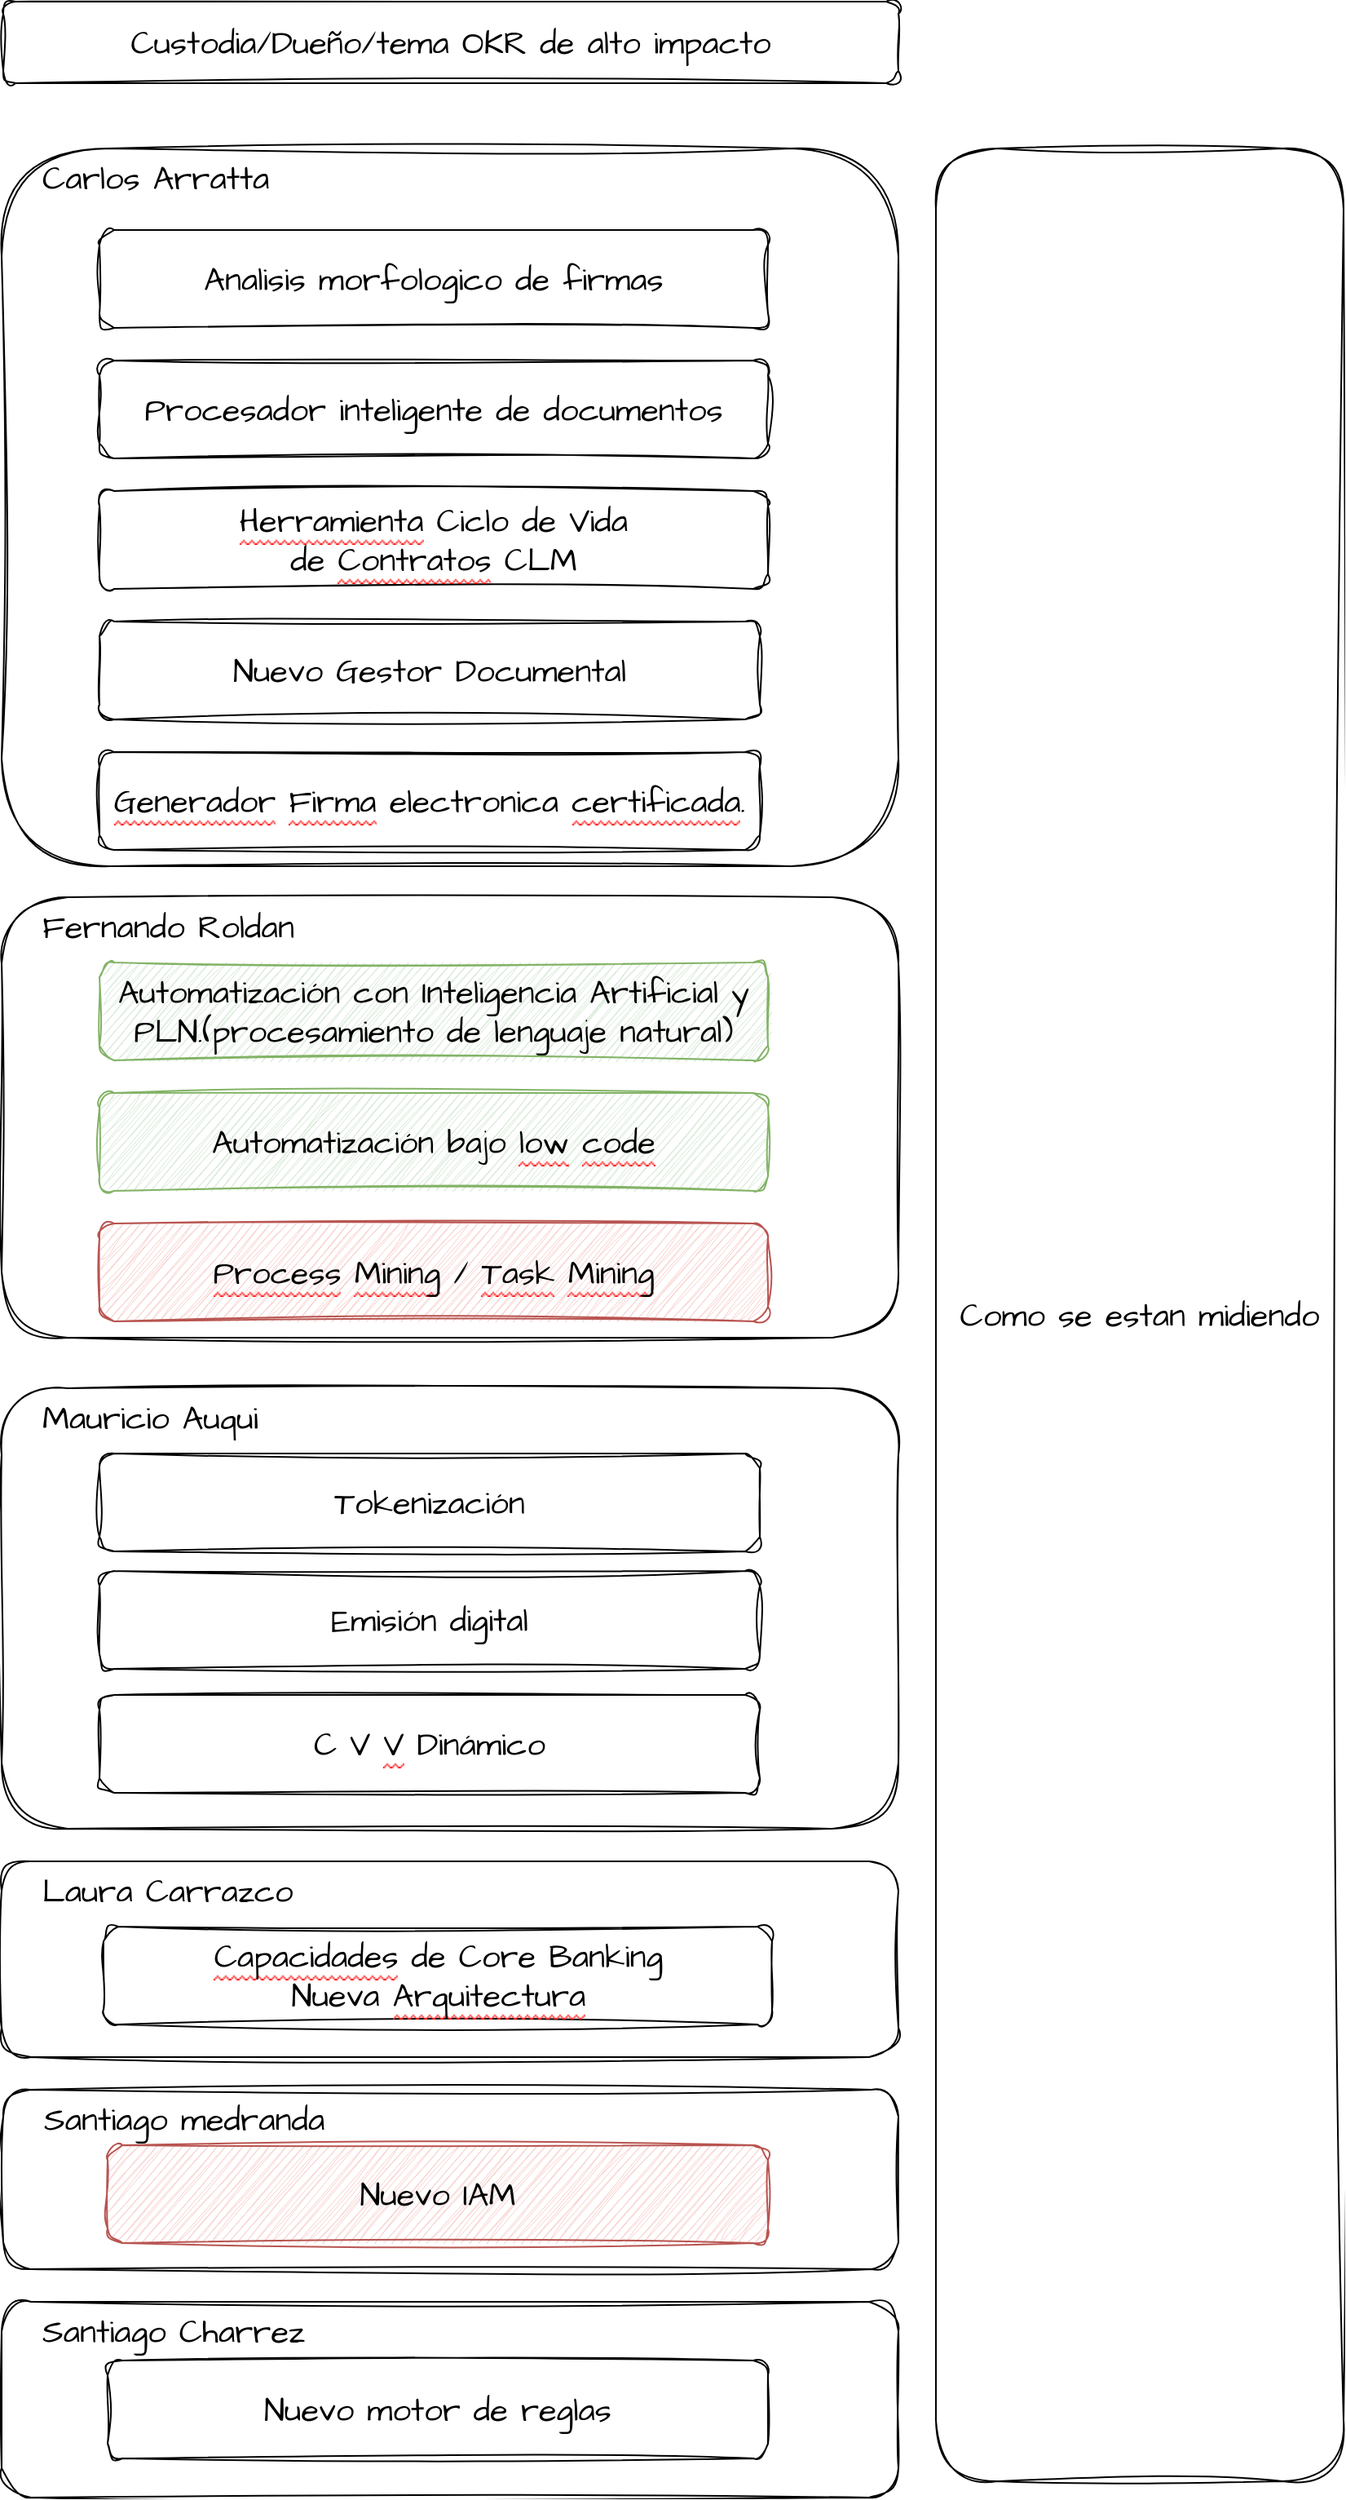 <mxfile version="20.8.5" type="github" pages="2">
  <diagram id="6qL_FKRn-VJSjgMeZuZw" name="Custodia">
    <mxGraphModel dx="2660" dy="2180" grid="1" gridSize="10" guides="1" tooltips="1" connect="1" arrows="1" fold="1" page="1" pageScale="1" pageWidth="850" pageHeight="1100" math="0" shadow="0">
      <root>
        <mxCell id="0" />
        <mxCell id="1" parent="0" />
        <mxCell id="zCHwmClxqehuHZnsHQMJ-31" value="Santiago Charrez" style="rounded=1;whiteSpace=wrap;html=1;sketch=1;hachureGap=4;jiggle=2;curveFitting=1;fontFamily=Architects Daughter;fontSource=https%3A%2F%2Ffonts.googleapis.com%2Fcss%3Ffamily%3DArchitects%2BDaughter;fontSize=20;labelBackgroundColor=none;fillColor=default;strokeColor=default;align=left;verticalAlign=top;fontColor=#000000;spacingLeft=23;" parent="1" vertex="1">
          <mxGeometry x="20" y="330" width="550" height="120" as="geometry" />
        </mxCell>
        <mxCell id="zCHwmClxqehuHZnsHQMJ-27" value="Santiago medranda" style="rounded=1;whiteSpace=wrap;html=1;sketch=1;hachureGap=4;jiggle=2;curveFitting=1;fontFamily=Architects Daughter;fontSource=https%3A%2F%2Ffonts.googleapis.com%2Fcss%3Ffamily%3DArchitects%2BDaughter;fontSize=20;labelBackgroundColor=none;fillColor=default;strokeColor=default;align=left;verticalAlign=top;fontColor=#000000;spacingLeft=23;" parent="1" vertex="1">
          <mxGeometry x="21" y="200" width="549" height="110" as="geometry" />
        </mxCell>
        <mxCell id="zCHwmClxqehuHZnsHQMJ-26" value="Laura Carrazco" style="rounded=1;whiteSpace=wrap;html=1;sketch=1;hachureGap=4;jiggle=2;curveFitting=1;fontFamily=Architects Daughter;fontSource=https%3A%2F%2Ffonts.googleapis.com%2Fcss%3Ffamily%3DArchitects%2BDaughter;fontSize=20;labelBackgroundColor=none;fillColor=default;strokeColor=default;align=left;verticalAlign=top;fontColor=#000000;spacingLeft=23;" parent="1" vertex="1">
          <mxGeometry x="20" y="60" width="550" height="120" as="geometry" />
        </mxCell>
        <mxCell id="zCHwmClxqehuHZnsHQMJ-32" value="Mauricio Auqui" style="rounded=1;whiteSpace=wrap;html=1;sketch=1;hachureGap=4;jiggle=2;curveFitting=1;fontFamily=Architects Daughter;fontSource=https%3A%2F%2Ffonts.googleapis.com%2Fcss%3Ffamily%3DArchitects%2BDaughter;fontSize=20;fontColor=#000000;labelBackgroundColor=none;verticalAlign=top;align=left;spacingLeft=23;" parent="1" vertex="1">
          <mxGeometry x="20" y="-230" width="550" height="270" as="geometry" />
        </mxCell>
        <mxCell id="zCHwmClxqehuHZnsHQMJ-23" value="Fernando Roldan" style="rounded=1;whiteSpace=wrap;html=1;sketch=1;hachureGap=4;jiggle=2;curveFitting=1;fontFamily=Architects Daughter;fontSource=https%3A%2F%2Ffonts.googleapis.com%2Fcss%3Ffamily%3DArchitects%2BDaughter;fontSize=20;labelBackgroundColor=none;verticalAlign=top;align=left;fontColor=#000000;spacingLeft=23;" parent="1" vertex="1">
          <mxGeometry x="20" y="-531" width="550" height="270" as="geometry" />
        </mxCell>
        <mxCell id="zCHwmClxqehuHZnsHQMJ-18" value="Carlos Arratta" style="rounded=1;whiteSpace=wrap;html=1;sketch=1;hachureGap=4;jiggle=2;curveFitting=1;fontFamily=Architects Daughter;fontSource=https%3A%2F%2Ffonts.googleapis.com%2Fcss%3Ffamily%3DArchitects%2BDaughter;fontSize=20;fontColor=#000000;labelBackgroundColor=none;verticalAlign=top;align=left;spacingLeft=23;" parent="1" vertex="1">
          <mxGeometry x="20" y="-990" width="550" height="440" as="geometry" />
        </mxCell>
        <mxCell id="zCHwmClxqehuHZnsHQMJ-1" value="Analisis morfologico de firmas" style="rounded=1;whiteSpace=wrap;html=1;sketch=1;hachureGap=4;jiggle=2;curveFitting=1;fontFamily=Architects Daughter;fontSource=https%3A%2F%2Ffonts.googleapis.com%2Fcss%3Ffamily%3DArchitects%2BDaughter;fontSize=20;fontColor=#000000;labelBackgroundColor=none;" parent="1" vertex="1">
          <mxGeometry x="80" y="-940" width="410" height="60" as="geometry" />
        </mxCell>
        <mxCell id="zCHwmClxqehuHZnsHQMJ-2" value="Procesador inteligente de documentos" style="text;whiteSpace=wrap;html=1;fontSize=20;fontFamily=Architects Daughter;align=center;verticalAlign=middle;fillColor=default;strokeColor=default;rounded=1;sketch=1;hachureGap=4;jiggle=2;curveFitting=1;fontSource=https%3A%2F%2Ffonts.googleapis.com%2Fcss%3Ffamily%3DArchitects%2BDaughter;fontColor=#000000;labelBackgroundColor=none;" parent="1" vertex="1">
          <mxGeometry x="80" y="-860" width="410" height="60" as="geometry" />
        </mxCell>
        <mxCell id="zCHwmClxqehuHZnsHQMJ-3" value="&lt;span style=&quot;margin: 0px; padding: 0.01px 0px 0px; user-select: text; -webkit-user-drag: none; -webkit-tap-highlight-color: transparent; touch-action: pan-x pan-y; font-variant-numeric: normal; font-variant-east-asian: normal; letter-spacing: 0px; text-align: left; font-size: 20px; font-kerning: none; line-height: 10px; vertical-align: -0.01px;&quot; lang=&quot;EN-US&quot; class=&quot;TextRun SCXP16540684 BCX0&quot; data-contrast=&quot;none&quot; data-usefontface=&quot;false&quot;&gt;&lt;span style=&quot;margin: 0px; padding: 0px; user-select: text; -webkit-user-drag: none; -webkit-tap-highlight-color: transparent; touch-action: pan-x pan-y; background-repeat: repeat-x; background-position: left bottom; background-image: url(&amp;quot;data:image/gif;base64,R0lGODlhBQAEAJECAP////8AAAAAAAAAACH5BAEAAAIALAAAAAAFAAQAAAIIlGAXCCHrTCgAOw==&amp;quot;); border-bottom: 1px solid transparent; vertical-align: 0.01px; line-height: 0px; position: relative; font-size: 20px;&quot; class=&quot;SpellingError SCXP16540684 BCX0&quot;&gt;Herramienta&lt;/span&gt;&lt;/span&gt;&lt;span style=&quot;margin: 0px; padding: 0.01px 0px 0px; user-select: text; -webkit-user-drag: none; -webkit-tap-highlight-color: transparent; touch-action: pan-x pan-y; font-variant-numeric: normal; font-variant-east-asian: normal; letter-spacing: 0px; text-align: left; font-size: 20px; font-kerning: none; line-height: 10px; vertical-align: -0.01px;&quot; lang=&quot;EN-US&quot; class=&quot;TextRun SCXP16540684 BCX0&quot; data-contrast=&quot;none&quot; data-usefontface=&quot;false&quot;&gt;&lt;span style=&quot;margin: 0px; padding: 0px; user-select: text; -webkit-user-drag: none; -webkit-tap-highlight-color: transparent; touch-action: pan-x pan-y; vertical-align: 0.01px; line-height: 0px; position: relative; font-size: 20px;&quot; class=&quot;NormalTextRun SCXP16540684 BCX0&quot;&gt;&amp;nbsp;&lt;/span&gt;&lt;/span&gt;&lt;span style=&quot;margin: 0px; padding: 0.01px 0px 0px; user-select: text; -webkit-user-drag: none; -webkit-tap-highlight-color: transparent; touch-action: pan-x pan-y; font-variant-numeric: normal; font-variant-east-asian: normal; letter-spacing: 0px; text-align: left; font-size: 20px; font-kerning: none; line-height: 10px; vertical-align: -0.01px;&quot; lang=&quot;EN-US&quot; class=&quot;TextRun SCXP16540684 BCX0&quot; data-contrast=&quot;none&quot; data-usefontface=&quot;false&quot;&gt;&lt;span style=&quot;margin: 0px; padding: 0px; user-select: text; -webkit-user-drag: none; -webkit-tap-highlight-color: transparent; touch-action: pan-x pan-y; vertical-align: 0.01px; line-height: 0px; position: relative; font-size: 20px;&quot; class=&quot;NormalTextRun SCXP16540684 BCX0&quot;&gt;Ciclo&lt;/span&gt;&lt;/span&gt;&lt;span style=&quot;margin: 0px; padding: 0.01px 0px 0px; user-select: text; -webkit-user-drag: none; -webkit-tap-highlight-color: transparent; touch-action: pan-x pan-y; font-variant-numeric: normal; font-variant-east-asian: normal; letter-spacing: 0px; text-align: left; font-size: 20px; font-kerning: none; line-height: 10px; vertical-align: -0.01px;&quot; lang=&quot;EN-US&quot; class=&quot;TextRun SCXP16540684 BCX0&quot; data-contrast=&quot;none&quot; data-usefontface=&quot;false&quot;&gt;&lt;span style=&quot;margin: 0px; padding: 0px; user-select: text; -webkit-user-drag: none; -webkit-tap-highlight-color: transparent; touch-action: pan-x pan-y; vertical-align: 0.01px; line-height: 0px; position: relative; font-size: 20px;&quot; class=&quot;NormalTextRun SCXP16540684 BCX0&quot;&gt;&amp;nbsp;de Vida de&amp;nbsp;&lt;/span&gt;&lt;span style=&quot;margin: 0px; padding: 0px; user-select: text; -webkit-user-drag: none; -webkit-tap-highlight-color: transparent; touch-action: pan-x pan-y; background-repeat: repeat-x; background-position: left bottom; background-image: url(&amp;quot;data:image/gif;base64,R0lGODlhBQAEAJECAP////8AAAAAAAAAACH5BAEAAAIALAAAAAAFAAQAAAIIlGAXCCHrTCgAOw==&amp;quot;); border-bottom: 1px solid transparent; vertical-align: 0.01px; line-height: 0px; position: relative; font-size: 20px;&quot; class=&quot;SpellingError SCXP16540684 BCX0&quot;&gt;Contratos&lt;/span&gt;&lt;span style=&quot;margin: 0px; padding: 0px; user-select: text; -webkit-user-drag: none; -webkit-tap-highlight-color: transparent; touch-action: pan-x pan-y; vertical-align: 0.01px; line-height: 0px; position: relative; font-size: 20px;&quot; class=&quot;NormalTextRun SCXP16540684 BCX0&quot;&gt;&amp;nbsp;CLM&lt;/span&gt;&lt;/span&gt;&lt;span style=&quot;margin: 0px; padding: 0px; user-select: text; -webkit-user-drag: none; -webkit-tap-highlight-color: transparent; touch-action: pan-x pan-y; text-align: left; font-size: 20px; line-height: 0px;&quot; class=&quot;EOP SCXP16540684 BCX0&quot;&gt;​&lt;/span&gt;" style="rounded=1;whiteSpace=wrap;html=1;sketch=1;hachureGap=4;jiggle=2;curveFitting=1;fontFamily=Architects Daughter;fontSource=https%3A%2F%2Ffonts.googleapis.com%2Fcss%3Ffamily%3DArchitects%2BDaughter;fontSize=20;gradientColor=none;fontColor=#000000;labelBackgroundColor=none;" parent="1" vertex="1">
          <mxGeometry x="80" y="-780" width="410" height="60" as="geometry" />
        </mxCell>
        <mxCell id="zCHwmClxqehuHZnsHQMJ-4" value="&lt;span style=&quot;border-color: var(--border-color); font-variant-numeric: normal; font-variant-east-asian: normal; letter-spacing: 0px; margin: 0px; padding: 0.01px 0px 0px; user-select: text; -webkit-user-drag: none; -webkit-tap-highlight-color: transparent; touch-action: pan-x pan-y; text-align: left; font-size: 20px; font-kerning: none; line-height: 10px; vertical-align: -0.01px;&quot; lang=&quot;ES-ES&quot; class=&quot;TextRun SCXP204502447 BCX0&quot; data-contrast=&quot;none&quot; data-usefontface=&quot;false&quot;&gt;&lt;span style=&quot;border-color: var(--border-color); margin: 0px; padding: 0px; user-select: text; -webkit-user-drag: none; -webkit-tap-highlight-color: transparent; touch-action: pan-x pan-y; vertical-align: 0.01px; line-height: 0px; position: relative; font-size: 20px;&quot; class=&quot;NormalTextRun SCXP204502447 BCX0&quot;&gt;Automatización con Inteligencia Artificial y PLN.(procesamiento de lenguaje natural)&lt;/span&gt;&lt;/span&gt;&lt;span style=&quot;border-color: var(--border-color); margin: 0px; padding: 0px; user-select: text; -webkit-user-drag: none; -webkit-tap-highlight-color: transparent; touch-action: pan-x pan-y; text-align: left; font-size: 20px; line-height: 0px;&quot; class=&quot;EOP SCXP204502447 BCX0&quot;&gt;​&lt;/span&gt;" style="rounded=1;whiteSpace=wrap;html=1;sketch=1;hachureGap=4;jiggle=2;curveFitting=1;fontFamily=Architects Daughter;fontSource=https%3A%2F%2Ffonts.googleapis.com%2Fcss%3Ffamily%3DArchitects%2BDaughter;fontSize=20;labelBackgroundColor=none;fillColor=#d5e8d4;strokeColor=#82b366;" parent="1" vertex="1">
          <mxGeometry x="80" y="-491" width="410" height="60" as="geometry" />
        </mxCell>
        <mxCell id="zCHwmClxqehuHZnsHQMJ-5" value="&lt;span style=&quot;border-color: var(--border-color); font-variant-numeric: normal; font-variant-east-asian: normal; letter-spacing: 0px; margin: 0px; padding: 0.01px 0px 0px; user-select: text; -webkit-user-drag: none; -webkit-tap-highlight-color: transparent; touch-action: pan-x pan-y; text-align: left; font-size: 20px; font-kerning: none; line-height: 10px; vertical-align: -0.01px;&quot; lang=&quot;ES-ES&quot; class=&quot;TextRun SCXP37964244 BCX0&quot; data-contrast=&quot;none&quot; data-usefontface=&quot;false&quot;&gt;&lt;span style=&quot;border-color: var(--border-color); margin: 0px; padding: 0px; user-select: text; -webkit-user-drag: none; -webkit-tap-highlight-color: transparent; touch-action: pan-x pan-y; vertical-align: 0.01px; line-height: 0px; position: relative; font-size: 20px;&quot; class=&quot;NormalTextRun SCXP37964244 BCX0&quot;&gt;Automatización bajo&lt;span style=&quot;border-color: var(--border-color); font-size: 20px;&quot;&gt;&amp;nbsp;&lt;/span&gt;&lt;/span&gt;&lt;/span&gt;&lt;span style=&quot;border-color: var(--border-color); font-variant-numeric: normal; font-variant-east-asian: normal; letter-spacing: 0px; margin: 0px; padding: 0.01px 0px 0px; user-select: text; -webkit-user-drag: none; -webkit-tap-highlight-color: transparent; touch-action: pan-x pan-y; text-align: left; font-size: 20px; font-kerning: none; line-height: 10px; vertical-align: -0.01px;&quot; lang=&quot;ES-ES&quot; class=&quot;TextRun SCXP37964244 BCX0&quot; data-contrast=&quot;none&quot; data-usefontface=&quot;false&quot;&gt;&lt;span style=&quot;border-bottom: 1px solid transparent; margin: 0px; padding: 0px; user-select: text; -webkit-user-drag: none; -webkit-tap-highlight-color: transparent; touch-action: pan-x pan-y; background-repeat: repeat-x; background-position: left bottom; background-image: url(&amp;quot;data:image/gif;base64,R0lGODlhBQAEAJECAP////8AAAAAAAAAACH5BAEAAAIALAAAAAAFAAQAAAIIlGAXCCHrTCgAOw==&amp;quot;); vertical-align: 0.01px; line-height: 0px; position: relative; font-size: 20px;&quot; class=&quot;SpellingError SCXP37964244 BCX0&quot;&gt;low&lt;/span&gt;&lt;/span&gt;&lt;span style=&quot;border-color: var(--border-color); font-variant-numeric: normal; font-variant-east-asian: normal; letter-spacing: 0px; margin: 0px; padding: 0.01px 0px 0px; user-select: text; -webkit-user-drag: none; -webkit-tap-highlight-color: transparent; touch-action: pan-x pan-y; text-align: left; font-size: 20px; font-kerning: none; line-height: 10px; vertical-align: -0.01px;&quot; lang=&quot;ES-ES&quot; class=&quot;TextRun SCXP37964244 BCX0&quot; data-contrast=&quot;none&quot; data-usefontface=&quot;false&quot;&gt;&lt;span style=&quot;border-color: var(--border-color); margin: 0px; padding: 0px; user-select: text; -webkit-user-drag: none; -webkit-tap-highlight-color: transparent; touch-action: pan-x pan-y; vertical-align: 0.01px; line-height: 0px; position: relative; font-size: 20px;&quot; class=&quot;NormalTextRun SCXP37964244 BCX0&quot;&gt;&lt;span style=&quot;border-color: var(--border-color); font-size: 20px;&quot;&gt;&amp;nbsp;&lt;/span&gt;&lt;/span&gt;&lt;/span&gt;&lt;span style=&quot;border-color: var(--border-color); font-variant-numeric: normal; font-variant-east-asian: normal; letter-spacing: 0px; margin: 0px; padding: 0.01px 0px 0px; user-select: text; -webkit-user-drag: none; -webkit-tap-highlight-color: transparent; touch-action: pan-x pan-y; text-align: left; font-size: 20px; font-kerning: none; line-height: 10px; vertical-align: -0.01px;&quot; lang=&quot;ES-ES&quot; class=&quot;TextRun SCXP37964244 BCX0&quot; data-contrast=&quot;none&quot; data-usefontface=&quot;false&quot;&gt;&lt;span style=&quot;border-bottom: 1px solid transparent; margin: 0px; padding: 0px; user-select: text; -webkit-user-drag: none; -webkit-tap-highlight-color: transparent; touch-action: pan-x pan-y; background-repeat: repeat-x; background-position: left bottom; background-image: url(&amp;quot;data:image/gif;base64,R0lGODlhBQAEAJECAP////8AAAAAAAAAACH5BAEAAAIALAAAAAAFAAQAAAIIlGAXCCHrTCgAOw==&amp;quot;); vertical-align: 0.01px; line-height: 0px; position: relative; font-size: 20px;&quot; class=&quot;SpellingError SCXP37964244 BCX0&quot;&gt;code&lt;/span&gt;&lt;/span&gt;&lt;span style=&quot;border-color: var(--border-color); margin: 0px; padding: 0px; user-select: text; -webkit-user-drag: none; -webkit-tap-highlight-color: transparent; touch-action: pan-x pan-y; text-align: left; font-size: 20px; line-height: 0px;&quot; class=&quot;EOP SCXP37964244 BCX0&quot;&gt;​&lt;/span&gt;" style="rounded=1;whiteSpace=wrap;html=1;sketch=1;hachureGap=4;jiggle=2;curveFitting=1;fontFamily=Architects Daughter;fontSource=https%3A%2F%2Ffonts.googleapis.com%2Fcss%3Ffamily%3DArchitects%2BDaughter;fontSize=20;labelBackgroundColor=none;fillColor=#d5e8d4;strokeColor=#82b366;" parent="1" vertex="1">
          <mxGeometry x="80" y="-411" width="410" height="60" as="geometry" />
        </mxCell>
        <mxCell id="zCHwmClxqehuHZnsHQMJ-6" value="&lt;span style=&quot;margin: 0px; padding: 0.01px 0px 0px; user-select: text; -webkit-user-drag: none; -webkit-tap-highlight-color: transparent; touch-action: pan-x pan-y; font-variant-numeric: normal; font-variant-east-asian: normal; letter-spacing: 0px; text-align: left; font-size: 20px; font-kerning: none; line-height: 10px; vertical-align: -0.01px;&quot; lang=&quot;ES-MX&quot; class=&quot;TextRun SCXP263970467 BCX0&quot; data-contrast=&quot;none&quot; data-usefontface=&quot;false&quot;&gt;&lt;span style=&quot;margin: 0px; padding: 0px; user-select: text; -webkit-user-drag: none; -webkit-tap-highlight-color: transparent; touch-action: pan-x pan-y; background-repeat: repeat-x; background-position: left bottom; background-image: url(&amp;quot;data:image/gif;base64,R0lGODlhBQAEAJECAP////8AAAAAAAAAACH5BAEAAAIALAAAAAAFAAQAAAIIlGAXCCHrTCgAOw==&amp;quot;); border-bottom: 1px solid transparent; vertical-align: 0.01px; line-height: 0px; position: relative; font-size: 20px;&quot; class=&quot;SpellingError SCXP263970467 BCX0&quot;&gt;Process&lt;/span&gt;&lt;/span&gt;&lt;span style=&quot;margin: 0px; padding: 0.01px 0px 0px; user-select: text; -webkit-user-drag: none; -webkit-tap-highlight-color: transparent; touch-action: pan-x pan-y; font-variant-numeric: normal; font-variant-east-asian: normal; letter-spacing: 0px; text-align: left; font-size: 20px; font-kerning: none; line-height: 10px; vertical-align: -0.01px;&quot; lang=&quot;ES-MX&quot; class=&quot;TextRun SCXP263970467 BCX0&quot; data-contrast=&quot;none&quot; data-usefontface=&quot;false&quot;&gt;&lt;span style=&quot;margin: 0px; padding: 0px; user-select: text; -webkit-user-drag: none; -webkit-tap-highlight-color: transparent; touch-action: pan-x pan-y; vertical-align: 0.01px; line-height: 0px; position: relative; font-size: 20px;&quot; class=&quot;NormalTextRun SCXP263970467 BCX0&quot;&gt;&amp;nbsp;&lt;/span&gt;&lt;/span&gt;&lt;span style=&quot;margin: 0px; padding: 0.01px 0px 0px; user-select: text; -webkit-user-drag: none; -webkit-tap-highlight-color: transparent; touch-action: pan-x pan-y; font-variant-numeric: normal; font-variant-east-asian: normal; letter-spacing: 0px; text-align: left; font-size: 20px; font-kerning: none; line-height: 10px; vertical-align: -0.01px;&quot; lang=&quot;ES-MX&quot; class=&quot;TextRun SCXP263970467 BCX0&quot; data-contrast=&quot;none&quot; data-usefontface=&quot;false&quot;&gt;&lt;span style=&quot;margin: 0px; padding: 0px; user-select: text; -webkit-user-drag: none; -webkit-tap-highlight-color: transparent; touch-action: pan-x pan-y; background-repeat: repeat-x; background-position: left bottom; background-image: url(&amp;quot;data:image/gif;base64,R0lGODlhBQAEAJECAP////8AAAAAAAAAACH5BAEAAAIALAAAAAAFAAQAAAIIlGAXCCHrTCgAOw==&amp;quot;); border-bottom: 1px solid transparent; vertical-align: 0.01px; line-height: 0px; position: relative; font-size: 20px;&quot; class=&quot;SpellingError SCXP263970467 BCX0&quot;&gt;Mining&lt;/span&gt;&lt;/span&gt;&lt;span style=&quot;margin: 0px; padding: 0.01px 0px 0px; user-select: text; -webkit-user-drag: none; -webkit-tap-highlight-color: transparent; touch-action: pan-x pan-y; font-variant-numeric: normal; font-variant-east-asian: normal; letter-spacing: 0px; text-align: left; font-size: 20px; font-kerning: none; line-height: 10px; vertical-align: -0.01px;&quot; lang=&quot;ES-MX&quot; class=&quot;TextRun SCXP263970467 BCX0&quot; data-contrast=&quot;none&quot; data-usefontface=&quot;false&quot;&gt;&lt;span style=&quot;margin: 0px; padding: 0px; user-select: text; -webkit-user-drag: none; -webkit-tap-highlight-color: transparent; touch-action: pan-x pan-y; vertical-align: 0.01px; line-height: 0px; position: relative; font-size: 20px;&quot; class=&quot;NormalTextRun SCXP263970467 BCX0&quot;&gt;&amp;nbsp;/&amp;nbsp;&lt;/span&gt;&lt;/span&gt;&lt;span style=&quot;margin: 0px; padding: 0.01px 0px 0px; user-select: text; -webkit-user-drag: none; -webkit-tap-highlight-color: transparent; touch-action: pan-x pan-y; font-variant-numeric: normal; font-variant-east-asian: normal; letter-spacing: 0px; text-align: left; font-size: 20px; font-kerning: none; line-height: 10px; vertical-align: -0.01px;&quot; lang=&quot;ES-MX&quot; class=&quot;TextRun SCXP263970467 BCX0&quot; data-contrast=&quot;none&quot; data-usefontface=&quot;false&quot;&gt;&lt;span style=&quot;margin: 0px; padding: 0px; user-select: text; -webkit-user-drag: none; -webkit-tap-highlight-color: transparent; touch-action: pan-x pan-y; background-repeat: repeat-x; background-position: left bottom; background-image: url(&amp;quot;data:image/gif;base64,R0lGODlhBQAEAJECAP////8AAAAAAAAAACH5BAEAAAIALAAAAAAFAAQAAAIIlGAXCCHrTCgAOw==&amp;quot;); border-bottom: 1px solid transparent; vertical-align: 0.01px; line-height: 0px; position: relative; font-size: 20px;&quot; class=&quot;SpellingError SCXP263970467 BCX0&quot;&gt;Task&lt;/span&gt;&lt;/span&gt;&lt;span style=&quot;margin: 0px; padding: 0.01px 0px 0px; user-select: text; -webkit-user-drag: none; -webkit-tap-highlight-color: transparent; touch-action: pan-x pan-y; font-variant-numeric: normal; font-variant-east-asian: normal; letter-spacing: 0px; text-align: left; font-size: 20px; font-kerning: none; line-height: 10px; vertical-align: -0.01px;&quot; lang=&quot;ES-MX&quot; class=&quot;TextRun SCXP263970467 BCX0&quot; data-contrast=&quot;none&quot; data-usefontface=&quot;false&quot;&gt;&lt;span style=&quot;margin: 0px; padding: 0px; user-select: text; -webkit-user-drag: none; -webkit-tap-highlight-color: transparent; touch-action: pan-x pan-y; vertical-align: 0.01px; line-height: 0px; position: relative; font-size: 20px;&quot; class=&quot;NormalTextRun SCXP263970467 BCX0&quot;&gt;&amp;nbsp;&lt;/span&gt;&lt;/span&gt;&lt;span style=&quot;margin: 0px; padding: 0.01px 0px 0px; user-select: text; -webkit-user-drag: none; -webkit-tap-highlight-color: transparent; touch-action: pan-x pan-y; font-variant-numeric: normal; font-variant-east-asian: normal; letter-spacing: 0px; text-align: left; font-size: 20px; font-kerning: none; line-height: 10px; vertical-align: -0.01px;&quot; lang=&quot;ES-MX&quot; class=&quot;TextRun SCXP263970467 BCX0&quot; data-contrast=&quot;none&quot; data-usefontface=&quot;false&quot;&gt;&lt;span style=&quot;margin: 0px; padding: 0px; user-select: text; -webkit-user-drag: none; -webkit-tap-highlight-color: transparent; touch-action: pan-x pan-y; background-repeat: repeat-x; background-position: left bottom; background-image: url(&amp;quot;data:image/gif;base64,R0lGODlhBQAEAJECAP////8AAAAAAAAAACH5BAEAAAIALAAAAAAFAAQAAAIIlGAXCCHrTCgAOw==&amp;quot;); border-bottom: 1px solid transparent; vertical-align: 0.01px; line-height: 0px; position: relative; font-size: 20px;&quot; class=&quot;SpellingError SCXP263970467 BCX0&quot;&gt;Mining&lt;/span&gt;&lt;/span&gt;&lt;span style=&quot;margin: 0px; padding: 0px; user-select: text; -webkit-user-drag: none; -webkit-tap-highlight-color: transparent; touch-action: pan-x pan-y; text-align: left; font-size: 20px; line-height: 0px;&quot; class=&quot;EOP SCXP263970467 BCX0&quot;&gt;​&lt;/span&gt;" style="rounded=1;whiteSpace=wrap;html=1;sketch=1;hachureGap=4;jiggle=2;curveFitting=1;fontFamily=Architects Daughter;fontSource=https%3A%2F%2Ffonts.googleapis.com%2Fcss%3Ffamily%3DArchitects%2BDaughter;fontSize=20;labelBackgroundColor=none;fillColor=#f8cecc;strokeColor=#b85450;" parent="1" vertex="1">
          <mxGeometry x="80" y="-331" width="410" height="60" as="geometry" />
        </mxCell>
        <mxCell id="zCHwmClxqehuHZnsHQMJ-7" value="&lt;span style=&quot;margin: 0px; padding: 0.01px 0px 0px; user-select: text; -webkit-user-drag: none; -webkit-tap-highlight-color: transparent; touch-action: pan-x pan-y; font-variant-numeric: normal; font-variant-east-asian: normal; letter-spacing: 0px; text-align: left; font-size: 20px; font-kerning: none; line-height: 10px; vertical-align: -0.01px;&quot; lang=&quot;EN-US&quot; class=&quot;TextRun SCXP249253817 BCX0&quot; data-contrast=&quot;none&quot; data-usefontface=&quot;false&quot;&gt;&lt;span style=&quot;margin: 0px; padding: 0px; user-select: text; -webkit-user-drag: none; -webkit-tap-highlight-color: transparent; touch-action: pan-x pan-y; background-repeat: repeat-x; background-position: left bottom; background-image: url(&amp;quot;data:image/gif;base64,R0lGODlhBQAEAJECAP////8AAAAAAAAAACH5BAEAAAIALAAAAAAFAAQAAAIIlGAXCCHrTCgAOw==&amp;quot;); border-bottom: 1px solid transparent; vertical-align: 0.01px; line-height: 0px; position: relative; font-size: 20px;&quot; class=&quot;SpellingError SCXP249253817 BCX0&quot;&gt;Capacidades&lt;/span&gt;&lt;/span&gt;&lt;span style=&quot;margin: 0px; padding: 0.01px 0px 0px; user-select: text; -webkit-user-drag: none; -webkit-tap-highlight-color: transparent; touch-action: pan-x pan-y; font-variant-numeric: normal; font-variant-east-asian: normal; letter-spacing: 0px; text-align: left; font-size: 20px; font-kerning: none; line-height: 10px; vertical-align: -0.01px;&quot; lang=&quot;EN-US&quot; class=&quot;TextRun SCXP249253817 BCX0&quot; data-contrast=&quot;none&quot; data-usefontface=&quot;false&quot;&gt;&lt;span style=&quot;margin: 0px; padding: 0px; user-select: text; -webkit-user-drag: none; -webkit-tap-highlight-color: transparent; touch-action: pan-x pan-y; vertical-align: 0.01px; line-height: 0px; position: relative; font-size: 20px;&quot; class=&quot;NormalTextRun SCXP249253817 BCX0&quot;&gt;&amp;nbsp;de Core Banking Nueva&amp;nbsp;&lt;/span&gt;&lt;span style=&quot;margin: 0px; padding: 0px; user-select: text; -webkit-user-drag: none; -webkit-tap-highlight-color: transparent; touch-action: pan-x pan-y; background-repeat: repeat-x; background-position: left bottom; background-image: url(&amp;quot;data:image/gif;base64,R0lGODlhBQAEAJECAP////8AAAAAAAAAACH5BAEAAAIALAAAAAAFAAQAAAIIlGAXCCHrTCgAOw==&amp;quot;); border-bottom: 1px solid transparent; vertical-align: 0.01px; line-height: 0px; position: relative; font-size: 20px;&quot; class=&quot;SpellingError SCXP249253817 BCX0&quot;&gt;Arquitectura&lt;/span&gt;&lt;/span&gt;&lt;span style=&quot;margin: 0px; padding: 0px; user-select: text; -webkit-user-drag: none; -webkit-tap-highlight-color: transparent; touch-action: pan-x pan-y; text-align: left; font-size: 20px; line-height: 0px;&quot; class=&quot;EOP SCXP249253817 BCX0&quot;&gt;​&lt;/span&gt;" style="rounded=1;whiteSpace=wrap;html=1;sketch=1;hachureGap=4;jiggle=2;curveFitting=1;fontFamily=Architects Daughter;fontSource=https%3A%2F%2Ffonts.googleapis.com%2Fcss%3Ffamily%3DArchitects%2BDaughter;fontSize=20;fontColor=#000000;labelBackgroundColor=none;" parent="1" vertex="1">
          <mxGeometry x="82.5" y="100" width="410" height="60" as="geometry" />
        </mxCell>
        <mxCell id="zCHwmClxqehuHZnsHQMJ-8" value="&lt;span style=&quot;margin: 0px; padding: 0.01px 0px 0px; user-select: text; -webkit-user-drag: none; -webkit-tap-highlight-color: transparent; touch-action: pan-x pan-y; font-variant-numeric: normal; font-variant-east-asian: normal; letter-spacing: 0px; text-align: left; font-size: 20px; font-kerning: none; line-height: 10px; vertical-align: -0.01px;&quot; lang=&quot;ES-ES&quot; class=&quot;TextRun SCXP138355457 BCX0&quot; data-contrast=&quot;none&quot; data-usefontface=&quot;false&quot;&gt;&lt;span style=&quot;margin: 0px; padding: 0px; user-select: text; -webkit-user-drag: none; -webkit-tap-highlight-color: transparent; touch-action: pan-x pan-y; vertical-align: 0.01px; line-height: 0px; position: relative; font-size: 20px;&quot; class=&quot;NormalTextRun SCXP138355457 BCX0&quot;&gt;Nuevo IAM&lt;/span&gt;&lt;/span&gt;&lt;span style=&quot;margin: 0px; padding: 0px; user-select: text; -webkit-user-drag: none; -webkit-tap-highlight-color: transparent; touch-action: pan-x pan-y; text-align: left; font-size: 20px; line-height: 0px;&quot; class=&quot;EOP SCXP138355457 BCX0&quot;&gt;​&lt;/span&gt;" style="rounded=1;whiteSpace=wrap;html=1;sketch=1;hachureGap=4;jiggle=2;curveFitting=1;fontFamily=Architects Daughter;fontSource=https%3A%2F%2Ffonts.googleapis.com%2Fcss%3Ffamily%3DArchitects%2BDaughter;fontSize=20;labelBackgroundColor=none;fillColor=#f8cecc;strokeColor=#b85450;" parent="1" vertex="1">
          <mxGeometry x="85" y="234" width="405" height="60" as="geometry" />
        </mxCell>
        <mxCell id="zCHwmClxqehuHZnsHQMJ-9" value="&lt;span style=&quot;margin: 0px; padding: 0.01px 0px 0px; user-select: text; -webkit-user-drag: none; -webkit-tap-highlight-color: transparent; touch-action: pan-x pan-y; font-variant-numeric: normal; font-variant-east-asian: normal; letter-spacing: 0px; text-align: left; font-size: 20px; font-kerning: none; line-height: 10px; vertical-align: -0.01px;&quot; lang=&quot;EN-US&quot; class=&quot;TextRun SCXP215410241 BCX0&quot; data-contrast=&quot;none&quot; data-usefontface=&quot;false&quot; data-scheme-color=&quot;@B55F00,8,18:75000&quot;&gt;&lt;span style=&quot;margin: 0px; padding: 0px; user-select: text; -webkit-user-drag: none; -webkit-tap-highlight-color: transparent; touch-action: pan-x pan-y; vertical-align: 0.01px; line-height: 0px; position: relative; font-size: 20px;&quot; class=&quot;NormalTextRun SCXP215410241 BCX0&quot;&gt;Nuevo Gestor Documental&lt;/span&gt;&lt;/span&gt;&lt;span style=&quot;margin: 0px; padding: 0px; user-select: text; -webkit-user-drag: none; -webkit-tap-highlight-color: transparent; touch-action: pan-x pan-y; text-align: left; font-size: 20px; line-height: 0px;&quot; class=&quot;EOP SCXP215410241 BCX0&quot;&gt;​&lt;/span&gt;" style="rounded=1;whiteSpace=wrap;html=1;sketch=1;hachureGap=4;jiggle=2;curveFitting=1;fontFamily=Architects Daughter;fontSource=https%3A%2F%2Ffonts.googleapis.com%2Fcss%3Ffamily%3DArchitects%2BDaughter;fontSize=20;fontColor=#000000;labelBackgroundColor=none;" parent="1" vertex="1">
          <mxGeometry x="80" y="-700" width="405" height="60" as="geometry" />
        </mxCell>
        <mxCell id="zCHwmClxqehuHZnsHQMJ-10" value="&lt;span style=&quot;margin: 0px; padding: 0.01px 0px 0px; user-select: text; -webkit-user-drag: none; -webkit-tap-highlight-color: transparent; touch-action: pan-x pan-y; font-variant-numeric: normal; font-variant-east-asian: normal; letter-spacing: 0px; text-align: left; font-size: 20px; font-kerning: none; line-height: 10px; vertical-align: -0.01px;&quot; lang=&quot;EN-US&quot; class=&quot;TextRun SCXP170444952 BCX0&quot; data-contrast=&quot;none&quot; data-usefontface=&quot;false&quot; data-scheme-color=&quot;@B55F00,8,18:75000&quot;&gt;&lt;span style=&quot;margin: 0px; padding: 0px; user-select: text; -webkit-user-drag: none; -webkit-tap-highlight-color: transparent; touch-action: pan-x pan-y; background-repeat: repeat-x; background-position: left bottom; background-image: url(&amp;quot;data:image/gif;base64,R0lGODlhBQAEAJECAP////8AAAAAAAAAACH5BAEAAAIALAAAAAAFAAQAAAIIlGAXCCHrTCgAOw==&amp;quot;); border-bottom: 1px solid transparent; vertical-align: 0.01px; line-height: 0px; position: relative; font-size: 20px;&quot; class=&quot;SpellingError SCXP170444952 BCX0&quot;&gt;Generador&lt;/span&gt;&lt;/span&gt;&lt;span style=&quot;margin: 0px; padding: 0.01px 0px 0px; user-select: text; -webkit-user-drag: none; -webkit-tap-highlight-color: transparent; touch-action: pan-x pan-y; font-variant-numeric: normal; font-variant-east-asian: normal; letter-spacing: 0px; text-align: left; font-size: 20px; font-kerning: none; line-height: 10px; vertical-align: -0.01px;&quot; lang=&quot;EN-US&quot; class=&quot;TextRun SCXP170444952 BCX0&quot; data-contrast=&quot;none&quot; data-usefontface=&quot;false&quot; data-scheme-color=&quot;@B55F00,8,18:75000&quot;&gt;&lt;span style=&quot;margin: 0px; padding: 0px; user-select: text; -webkit-user-drag: none; -webkit-tap-highlight-color: transparent; touch-action: pan-x pan-y; vertical-align: 0.01px; line-height: 0px; position: relative; font-size: 20px;&quot; class=&quot;NormalTextRun SCXP170444952 BCX0&quot;&gt;&amp;nbsp;&lt;/span&gt;&lt;/span&gt;&lt;span style=&quot;margin: 0px; padding: 0.01px 0px 0px; user-select: text; -webkit-user-drag: none; -webkit-tap-highlight-color: transparent; touch-action: pan-x pan-y; font-variant-numeric: normal; font-variant-east-asian: normal; letter-spacing: 0px; text-align: left; font-size: 20px; font-kerning: none; line-height: 10px; vertical-align: -0.01px;&quot; lang=&quot;EN-US&quot; class=&quot;TextRun SCXP170444952 BCX0&quot; data-contrast=&quot;none&quot; data-usefontface=&quot;false&quot; data-scheme-color=&quot;@B55F00,8,18:75000&quot;&gt;&lt;span style=&quot;margin: 0px; padding: 0px; user-select: text; -webkit-user-drag: none; -webkit-tap-highlight-color: transparent; touch-action: pan-x pan-y; background-repeat: repeat-x; background-position: left bottom; background-image: url(&amp;quot;data:image/gif;base64,R0lGODlhBQAEAJECAP////8AAAAAAAAAACH5BAEAAAIALAAAAAAFAAQAAAIIlGAXCCHrTCgAOw==&amp;quot;); border-bottom: 1px solid transparent; vertical-align: 0.01px; line-height: 0px; position: relative; font-size: 20px;&quot; class=&quot;SpellingError SCXP170444952 BCX0&quot;&gt;Firma&lt;/span&gt;&lt;/span&gt;&lt;span style=&quot;margin: 0px; padding: 0.01px 0px 0px; user-select: text; -webkit-user-drag: none; -webkit-tap-highlight-color: transparent; touch-action: pan-x pan-y; font-variant-numeric: normal; font-variant-east-asian: normal; letter-spacing: 0px; text-align: left; font-size: 20px; font-kerning: none; line-height: 10px; vertical-align: -0.01px;&quot; lang=&quot;EN-US&quot; class=&quot;TextRun SCXP170444952 BCX0&quot; data-contrast=&quot;none&quot; data-usefontface=&quot;false&quot; data-scheme-color=&quot;@B55F00,8,18:75000&quot;&gt;&lt;span style=&quot;margin: 0px; padding: 0px; user-select: text; -webkit-user-drag: none; -webkit-tap-highlight-color: transparent; touch-action: pan-x pan-y; vertical-align: 0.01px; line-height: 0px; position: relative; font-size: 20px;&quot; class=&quot;NormalTextRun SCXP170444952 BCX0&quot;&gt;&amp;nbsp;electronica&amp;nbsp;&lt;/span&gt;&lt;/span&gt;&lt;span style=&quot;margin: 0px; padding: 0.01px 0px 0px; user-select: text; -webkit-user-drag: none; -webkit-tap-highlight-color: transparent; touch-action: pan-x pan-y; font-variant-numeric: normal; font-variant-east-asian: normal; letter-spacing: 0px; text-align: left; font-size: 20px; font-kerning: none; line-height: 10px; vertical-align: -0.01px;&quot; lang=&quot;EN-US&quot; class=&quot;TextRun SCXP170444952 BCX0&quot; data-contrast=&quot;none&quot; data-usefontface=&quot;false&quot; data-scheme-color=&quot;@B55F00,8,18:75000&quot;&gt;&lt;span style=&quot;margin: 0px; padding: 0px; user-select: text; -webkit-user-drag: none; -webkit-tap-highlight-color: transparent; touch-action: pan-x pan-y; background-repeat: repeat-x; background-position: left bottom; background-image: url(&amp;quot;data:image/gif;base64,R0lGODlhBQAEAJECAP////8AAAAAAAAAACH5BAEAAAIALAAAAAAFAAQAAAIIlGAXCCHrTCgAOw==&amp;quot;); border-bottom: 1px solid transparent; vertical-align: 0.01px; line-height: 0px; position: relative; font-size: 20px;&quot; class=&quot;SpellingError SCXP170444952 BCX0&quot;&gt;certificada&lt;/span&gt;&lt;/span&gt;&lt;span style=&quot;margin: 0px; padding: 0.01px 0px 0px; user-select: text; -webkit-user-drag: none; -webkit-tap-highlight-color: transparent; touch-action: pan-x pan-y; font-variant-numeric: normal; font-variant-east-asian: normal; letter-spacing: 0px; text-align: left; font-size: 20px; font-kerning: none; line-height: 10px; vertical-align: -0.01px;&quot; lang=&quot;EN-US&quot; class=&quot;TextRun SCXP170444952 BCX0&quot; data-contrast=&quot;none&quot; data-usefontface=&quot;false&quot; data-scheme-color=&quot;@B55F00,8,18:75000&quot;&gt;&lt;span style=&quot;margin: 0px; padding: 0px; user-select: text; -webkit-user-drag: none; -webkit-tap-highlight-color: transparent; touch-action: pan-x pan-y; vertical-align: 0.01px; line-height: 0px; position: relative; font-size: 20px;&quot; class=&quot;NormalTextRun SCXP170444952 BCX0&quot;&gt;.&lt;/span&gt;&lt;/span&gt;&lt;span style=&quot;margin: 0px; padding: 0px; user-select: text; -webkit-user-drag: none; -webkit-tap-highlight-color: transparent; touch-action: pan-x pan-y; text-align: left; font-size: 20px; line-height: 0px;&quot; class=&quot;EOP SCXP170444952 BCX0&quot;&gt;​&lt;/span&gt;" style="rounded=1;whiteSpace=wrap;html=1;sketch=1;hachureGap=4;jiggle=2;curveFitting=1;fontFamily=Architects Daughter;fontSource=https%3A%2F%2Ffonts.googleapis.com%2Fcss%3Ffamily%3DArchitects%2BDaughter;fontSize=20;fontColor=#000000;labelBackgroundColor=none;" parent="1" vertex="1">
          <mxGeometry x="80" y="-620" width="405" height="60" as="geometry" />
        </mxCell>
        <mxCell id="zCHwmClxqehuHZnsHQMJ-11" value="&lt;span style=&quot;margin: 0px; padding: 0.01px 0px 0px; user-select: text; -webkit-user-drag: none; -webkit-tap-highlight-color: transparent; touch-action: pan-x pan-y; font-variant-numeric: normal; font-variant-east-asian: normal; letter-spacing: 0px; text-align: left; font-size: 20px; font-kerning: none; line-height: 10px; vertical-align: -0.01px;&quot; lang=&quot;ES-MX&quot; class=&quot;TextRun SCXP256422290 BCX0&quot; data-contrast=&quot;none&quot; data-usefontface=&quot;false&quot;&gt;&lt;span style=&quot;margin: 0px; padding: 0px; user-select: text; -webkit-user-drag: none; -webkit-tap-highlight-color: transparent; touch-action: pan-x pan-y; vertical-align: 0.01px; line-height: 0px; position: relative; font-size: 20px;&quot; class=&quot;NormalTextRun SCXP256422290 BCX0&quot;&gt;Nuevo motor de reglas&lt;/span&gt;&lt;/span&gt;&lt;span style=&quot;margin: 0px; padding: 0px; user-select: text; -webkit-user-drag: none; -webkit-tap-highlight-color: transparent; touch-action: pan-x pan-y; text-align: left; font-size: 20px; line-height: 0px;&quot; class=&quot;EOP SCXP256422290 BCX0&quot;&gt;​&lt;/span&gt;" style="rounded=1;whiteSpace=wrap;html=1;sketch=1;hachureGap=4;jiggle=2;curveFitting=1;fontFamily=Architects Daughter;fontSource=https%3A%2F%2Ffonts.googleapis.com%2Fcss%3Ffamily%3DArchitects%2BDaughter;fontSize=20;fontColor=#000000;labelBackgroundColor=none;" parent="1" vertex="1">
          <mxGeometry x="85" y="366" width="405" height="60" as="geometry" />
        </mxCell>
        <mxCell id="zCHwmClxqehuHZnsHQMJ-12" value="&lt;span style=&quot;accent-color: auto; place-content: normal; place-items: normal; place-self: auto; alignment-baseline: auto; animation: 0s ease 0s 1 normal none running none; app-region: none; appearance: none; aspect-ratio: auto; backdrop-filter: none; backface-visibility: visible; background-image: none; background-position: 0% 0%; background-size: auto; background-repeat: repeat; background-attachment: scroll; background-origin: padding-box; background-clip: border-box; background-blend-mode: normal; baseline-shift: 0px; border-image: none 100% / 1 / 0 stretch; border-color: rgb(0, 0, 0); border-collapse: separate; border-end-end-radius: 0px; border-end-start-radius: 0px; border-width: 0px; border-style: none; border-spacing: 0px; border-start-end-radius: 0px; border-start-start-radius: 0px; border-radius: 0px; inset: auto; box-shadow: none; box-sizing: content-box; break-after: auto; break-before: auto; break-inside: auto; buffered-rendering: auto; caption-side: top; caret-color: rgb(0, 0, 0); clear: none; clip: auto; clip-path: none; clip-rule: nonzero; color-interpolation: srgb; color-interpolation-filters: linearrgb; color-rendering: auto; color-scheme: normal; columns: auto auto; column-fill: balance; gap: normal; column-rule: 0px none rgb(0, 0, 0); column-span: none; contain: none; contain-intrinsic-block-size: none; contain-intrinsic-size: none; contain-intrinsic-inline-size: none; container: none; content: normal; content-visibility: visible; counter-increment: none; counter-reset: none; counter-set: none; cursor: text; cx: 0px; cy: 0px; d: none; direction: ltr; display: inline; dominant-baseline: auto; empty-cells: show; fill: rgb(0, 0, 0); fill-opacity: 1; fill-rule: nonzero; filter: none; flex: 0 1 auto; flex-flow: row nowrap; float: none; flood-color: rgb(0, 0, 0); flood-opacity: 1; font-feature-settings: normal; font-kerning: none; font-optical-sizing: auto; font-palette: normal; font-size: 20px; font-stretch: 100%; font-synthesis: weight style small-caps; font-variant-ligatures: no-common-ligatures no-discretionary-ligatures no-historical-ligatures no-contextual; font-variant-numeric: normal; font-variant-east-asian: normal; font-variation-settings: normal; forced-color-adjust: auto; grid-area: auto / auto / auto / auto; grid: auto-flow auto / none; height: auto; hyphenate-character: auto; hyphens: manual; image-orientation: from-image; image-rendering: auto; inline-size: auto; inset-block: auto; inset-inline: auto; isolation: auto; lighting-color: rgb(255, 255, 255); line-height: 10px; list-style: outside none disc; margin: 0px; marker: none; mask: none; mask-type: luminance; max-height: none; max-width: none; min-height: 0px; min-width: 0px; mix-blend-mode: normal; object-fit: fill; object-position: 50% 50%; object-view-box: none; offset: none 0px auto 0deg; opacity: 1; order: 0; outline: rgb(0, 0, 0) none 0px; outline-offset: 0px; overflow: visible; overflow-anchor: auto; overflow-clip-margin: 0px; overflow-wrap: break-word; overscroll-behavior-block: auto; overscroll-behavior-inline: auto; overscroll-behavior: auto; padding: 0.01px 0px 0px; page: auto; paint-order: normal; perspective: none; perspective-origin: 0px 0px; pointer-events: all; position: static; quotes: auto; r: 0px; resize: none; rotate: none; ruby-position: over; rx: auto; ry: auto; scale: none; scroll-behavior: auto; scroll-margin-block: 0px; scroll-margin: 0px; scroll-margin-inline: 0px; scroll-padding-block: auto; scroll-padding: auto; scroll-padding-inline: auto; scroll-snap-align: none; scroll-snap-stop: normal; scroll-snap-type: none; scrollbar-gutter: auto; shape-image-threshold: 0; shape-margin: 0px; shape-outside: none; shape-rendering: auto; speak: normal; stop-color: rgb(0, 0, 0); stop-opacity: 1; stroke: none; stroke-dasharray: none; stroke-dashoffset: 0px; stroke-linecap: butt; stroke-linejoin: miter; stroke-miterlimit: 4; stroke-opacity: 1; stroke-width: 1px; tab-size: 8; table-layout: auto; text-align: left; text-align-last: auto; text-anchor: start; text-combine-upright: none; text-decoration-style: solid; text-decoration-color: rgb(0, 0, 0); text-decoration-skip-ink: none; text-emphasis: none rgb(0, 0, 0); text-emphasis-position: over; text-orientation: mixed; text-overflow: clip; text-rendering: auto; text-shadow: none; text-size-adjust: auto; text-underline-offset: auto; text-underline-position: auto; touch-action: pan-x pan-y; transform: none; transform-box: view-box; transform-origin: 0px 0px; transform-style: flat; transition: all 0s ease 0s; translate: none; unicode-bidi: normal; user-select: text; vector-effect: none; vertical-align: -0.01px; visibility: visible; border-block-end: 0px none rgb(0, 0, 0); border-block-start: 0px none rgb(0, 0, 0); border-inline-end: 0px none rgb(0, 0, 0); -webkit-border-image: none; border-inline-start: 0px none rgb(0, 0, 0); -webkit-box-align: stretch; -webkit-box-decoration-break: slice; -webkit-box-direction: normal; -webkit-box-flex: 0; -webkit-box-ordinal-group: 1; -webkit-box-orient: horizontal; -webkit-box-pack: start; -webkit-font-smoothing: auto; -webkit-highlight: none; -webkit-line-break: after-white-space; -webkit-locale: &amp;quot;en-US&amp;quot;; block-size: auto; margin-block: 0px; margin-inline: 0px; -webkit-mask-box-image-source: none; -webkit-mask-box-image-slice: 0 fill; -webkit-mask-box-image-width: auto; -webkit-mask-box-image-outset: 0; -webkit-mask-box-image-repeat: stretch; -webkit-mask: none 0% 0% / auto repeat border-box border-box; -webkit-mask-composite: source-over; max-block-size: none; max-inline-size: none; min-block-size: 0px; min-inline-size: 0px; padding-block: 0.01px 0px; padding-inline: 0px; -webkit-print-color-adjust: economy; -webkit-rtl-ordering: logical; -webkit-ruby-position: before; -webkit-tap-highlight-color: rgba(0, 0, 0, 0); -webkit-text-combine: none; -webkit-text-fill-color: rgb(0, 0, 0); -webkit-text-orientation: vertical-right; -webkit-text-security: none; -webkit-text-stroke-color: rgb(0, 0, 0); -webkit-user-drag: none; -webkit-user-modify: read-write; -webkit-writing-mode: horizontal-tb; width: auto; will-change: auto; word-break: normal; writing-mode: horizontal-tb; x: 0px; y: 0px; z-index: auto; zoom: 1;&quot; lang=&quot;EN-US&quot; class=&quot;TextRun SCXP247995841 BCX0&quot; data-contrast=&quot;none&quot; data-usefontface=&quot;false&quot;&gt;&lt;span style=&quot;vertical-align: 0.01px; line-height: 0px; position: relative; font-size: 20px;&quot; class=&quot;SpellingError SCXP247995841 BCX0&quot;&gt;Tokenización&lt;/span&gt;&lt;/span&gt;" style="rounded=1;whiteSpace=wrap;html=1;sketch=1;hachureGap=4;jiggle=2;curveFitting=1;fontFamily=Architects Daughter;fontSource=https%3A%2F%2Ffonts.googleapis.com%2Fcss%3Ffamily%3DArchitects%2BDaughter;fontSize=20;fontColor=#000000;labelBackgroundColor=none;" parent="1" vertex="1">
          <mxGeometry x="80" y="-190" width="405" height="60" as="geometry" />
        </mxCell>
        <mxCell id="zCHwmClxqehuHZnsHQMJ-13" value="&lt;span style=&quot;margin: 0px; padding: 0.01px 0px 0px; user-select: text; -webkit-user-drag: none; -webkit-tap-highlight-color: transparent; touch-action: pan-x pan-y; font-variant-numeric: normal; font-variant-east-asian: normal; letter-spacing: 0px; text-align: left; font-size: 20px; font-kerning: none; line-height: 10px; vertical-align: -0.01px;&quot; lang=&quot;ES-ES&quot; class=&quot;TextRun SCXP55534440 BCX0&quot; data-contrast=&quot;none&quot; data-usefontface=&quot;false&quot;&gt;&lt;span style=&quot;margin: 0px; padding: 0px; user-select: text; -webkit-user-drag: none; -webkit-tap-highlight-color: transparent; touch-action: pan-x pan-y; vertical-align: 0.01px; line-height: 0px; position: relative; font-size: 20px;&quot; class=&quot;NormalTextRun SCXP55534440 BCX0&quot;&gt;Emisión digital&lt;/span&gt;&lt;/span&gt;&lt;span style=&quot;margin: 0px; padding: 0px; user-select: text; -webkit-user-drag: none; -webkit-tap-highlight-color: transparent; touch-action: pan-x pan-y; text-align: left; font-size: 20px; line-height: 0px;&quot; class=&quot;EOP SCXP55534440 BCX0&quot;&gt;​&lt;/span&gt;" style="rounded=1;whiteSpace=wrap;html=1;sketch=1;hachureGap=4;jiggle=2;curveFitting=1;fontFamily=Architects Daughter;fontSource=https%3A%2F%2Ffonts.googleapis.com%2Fcss%3Ffamily%3DArchitects%2BDaughter;fontSize=20;fontColor=#000000;labelBackgroundColor=none;" parent="1" vertex="1">
          <mxGeometry x="80" y="-118" width="405" height="60" as="geometry" />
        </mxCell>
        <mxCell id="zCHwmClxqehuHZnsHQMJ-14" value="&lt;span style=&quot;margin: 0px; padding: 0.01px 0px 0px; user-select: text; -webkit-user-drag: none; -webkit-tap-highlight-color: transparent; touch-action: pan-x pan-y; font-variant-numeric: normal; font-variant-east-asian: normal; letter-spacing: 0px; text-align: left; font-size: 20px; font-kerning: none; line-height: 10px; vertical-align: -0.01px;&quot; lang=&quot;ES-ES&quot; class=&quot;TextRun SCXP144491287 BCX0&quot; data-contrast=&quot;none&quot; data-usefontface=&quot;false&quot;&gt;&lt;span style=&quot;margin: 0px; padding: 0px; user-select: text; -webkit-user-drag: none; -webkit-tap-highlight-color: transparent; touch-action: pan-x pan-y; vertical-align: 0.01px; line-height: 0px; position: relative; font-size: 20px;&quot; class=&quot;NormalTextRun SCXP144491287 BCX0&quot;&gt;C V&amp;nbsp;&lt;/span&gt;&lt;/span&gt;&lt;span style=&quot;margin: 0px; padding: 0.01px 0px 0px; user-select: text; -webkit-user-drag: none; -webkit-tap-highlight-color: transparent; touch-action: pan-x pan-y; font-variant-numeric: normal; font-variant-east-asian: normal; letter-spacing: 0px; text-align: left; font-size: 20px; font-kerning: none; line-height: 10px; vertical-align: -0.01px;&quot; lang=&quot;ES-ES&quot; class=&quot;TextRun SCXP144491287 BCX0&quot; data-contrast=&quot;none&quot; data-usefontface=&quot;false&quot;&gt;&lt;span style=&quot;margin: 0px; padding: 0px; user-select: text; -webkit-user-drag: none; -webkit-tap-highlight-color: transparent; touch-action: pan-x pan-y; background-repeat: repeat-x; background-position: left bottom; background-image: url(&amp;quot;data:image/gif;base64,R0lGODlhBQAEAJECAP////8AAAAAAAAAACH5BAEAAAIALAAAAAAFAAQAAAIIlGAXCCHrTCgAOw==&amp;quot;); border-bottom: 1px solid transparent; vertical-align: 0.01px; line-height: 0px; position: relative; font-size: 20px;&quot; class=&quot;SpellingError SCXP144491287 BCX0&quot;&gt;V&lt;/span&gt;&lt;/span&gt;&lt;span style=&quot;margin: 0px; padding: 0.01px 0px 0px; user-select: text; -webkit-user-drag: none; -webkit-tap-highlight-color: transparent; touch-action: pan-x pan-y; font-variant-numeric: normal; font-variant-east-asian: normal; letter-spacing: 0px; text-align: left; font-size: 20px; font-kerning: none; line-height: 10px; vertical-align: -0.01px;&quot; lang=&quot;ES-ES&quot; class=&quot;TextRun SCXP144491287 BCX0&quot; data-contrast=&quot;none&quot; data-usefontface=&quot;false&quot;&gt;&lt;span style=&quot;margin: 0px; padding: 0px; user-select: text; -webkit-user-drag: none; -webkit-tap-highlight-color: transparent; touch-action: pan-x pan-y; vertical-align: 0.01px; line-height: 0px; position: relative; font-size: 20px;&quot; class=&quot;NormalTextRun SCXP144491287 BCX0&quot;&gt;&amp;nbsp;Dinámico&lt;/span&gt;&lt;/span&gt;&lt;span style=&quot;margin: 0px; padding: 0px; user-select: text; -webkit-user-drag: none; -webkit-tap-highlight-color: transparent; touch-action: pan-x pan-y; text-align: left; font-size: 20px; line-height: 0px;&quot; class=&quot;EOP SCXP144491287 BCX0&quot;&gt;​&lt;/span&gt;" style="rounded=1;whiteSpace=wrap;html=1;sketch=1;hachureGap=4;jiggle=2;curveFitting=1;fontFamily=Architects Daughter;fontSource=https%3A%2F%2Ffonts.googleapis.com%2Fcss%3Ffamily%3DArchitects%2BDaughter;fontSize=20;fontColor=#000000;labelBackgroundColor=none;" parent="1" vertex="1">
          <mxGeometry x="80" y="-42" width="405" height="60" as="geometry" />
        </mxCell>
        <mxCell id="zCHwmClxqehuHZnsHQMJ-15" value="Como se estan midiendo" style="rounded=1;whiteSpace=wrap;html=1;sketch=1;hachureGap=4;jiggle=2;curveFitting=1;fontFamily=Architects Daughter;fontSource=https%3A%2F%2Ffonts.googleapis.com%2Fcss%3Ffamily%3DArchitects%2BDaughter;fontSize=20;" parent="1" vertex="1">
          <mxGeometry x="593" y="-990" width="250" height="1430" as="geometry" />
        </mxCell>
        <mxCell id="zCHwmClxqehuHZnsHQMJ-17" value="Custodia/Dueño/tema OKR de alto impacto" style="whiteSpace=wrap;html=1;fontSize=20;fontFamily=Architects Daughter;fontColor=#000000;rounded=1;sketch=1;hachureGap=4;jiggle=2;curveFitting=1;fontSource=https%3A%2F%2Ffonts.googleapis.com%2Fcss%3Ffamily%3DArchitects%2BDaughter;labelBackgroundColor=none;" parent="1" vertex="1">
          <mxGeometry x="21" y="-1080" width="549" height="50" as="geometry" />
        </mxCell>
      </root>
    </mxGraphModel>
  </diagram>
  <diagram name="POC" id="kqnXD6m9YXMOY7LqXLp8">
    <mxGraphModel dx="1588" dy="1964" grid="1" gridSize="10" guides="1" tooltips="1" connect="1" arrows="1" fold="1" page="1" pageScale="1" pageWidth="850" pageHeight="1100" math="0" shadow="0">
      <root>
        <mxCell id="_bcPP0k4VmUGyIp4uJ1w-0" />
        <mxCell id="_bcPP0k4VmUGyIp4uJ1w-1" parent="_bcPP0k4VmUGyIp4uJ1w-0" />
        <mxCell id="_bcPP0k4VmUGyIp4uJ1w-7" value="Santiago de Jesus Vargas" style="rounded=1;whiteSpace=wrap;html=1;sketch=1;hachureGap=4;jiggle=2;curveFitting=1;fontFamily=Architects Daughter;fontSource=https%3A%2F%2Ffonts.googleapis.com%2Fcss%3Ffamily%3DArchitects%2BDaughter;fontSize=20;fontColor=#000000;labelBackgroundColor=none;verticalAlign=top;align=left;spacingLeft=23;" vertex="1" parent="_bcPP0k4VmUGyIp4uJ1w-1">
          <mxGeometry x="20" y="-990" width="550" height="1090" as="geometry" />
        </mxCell>
        <UserObject label="Monese" link="https://pichincha-my.sharepoint.com/:f:/r/personal/svargasb_pichincha_com/Documents/Santiago/Nuevas%20Capacidades/Mis%20temas/2_POC/ANC_POC_Monese?csf=1&amp;web=1&amp;e=NTrSIB" id="_bcPP0k4VmUGyIp4uJ1w-8">
          <mxCell style="rounded=1;whiteSpace=wrap;html=1;sketch=1;hachureGap=4;jiggle=2;curveFitting=1;fontFamily=Architects Daughter;fontSource=https%3A%2F%2Ffonts.googleapis.com%2Fcss%3Ffamily%3DArchitects%2BDaughter;fontSize=20;fontColor=#000000;labelBackgroundColor=none;" vertex="1" parent="_bcPP0k4VmUGyIp4uJ1w-1">
            <mxGeometry x="80" y="-930" width="410" height="60" as="geometry" />
          </mxCell>
        </UserObject>
        <mxCell id="_bcPP0k4VmUGyIp4uJ1w-9" value="Biometria por voz" style="text;whiteSpace=wrap;html=1;fontSize=20;fontFamily=Architects Daughter;align=center;verticalAlign=middle;fillColor=default;strokeColor=default;rounded=1;sketch=1;hachureGap=4;jiggle=2;curveFitting=1;fontSource=https%3A%2F%2Ffonts.googleapis.com%2Fcss%3Ffamily%3DArchitects%2BDaughter;fontColor=#000000;labelBackgroundColor=none;" vertex="1" parent="_bcPP0k4VmUGyIp4uJ1w-1">
          <mxGeometry x="77.5" y="-540" width="410" height="60" as="geometry" />
        </mxCell>
        <mxCell id="_bcPP0k4VmUGyIp4uJ1w-10" value="&lt;div style=&quot;text-align: left;&quot;&gt;&lt;span style=&quot;background-color: initial;&quot;&gt;Biometria facial&lt;/span&gt;&lt;/div&gt;" style="rounded=1;whiteSpace=wrap;html=1;sketch=1;hachureGap=4;jiggle=2;curveFitting=1;fontFamily=Architects Daughter;fontSource=https%3A%2F%2Ffonts.googleapis.com%2Fcss%3Ffamily%3DArchitects%2BDaughter;fontSize=20;gradientColor=none;fontColor=#000000;labelBackgroundColor=none;" vertex="1" parent="_bcPP0k4VmUGyIp4uJ1w-1">
          <mxGeometry x="77.5" y="-460" width="410" height="60" as="geometry" />
        </mxCell>
        <mxCell id="_bcPP0k4VmUGyIp4uJ1w-12" value="&lt;div style=&quot;text-align: left;&quot;&gt;Mock Banca móvil&lt;/div&gt;" style="rounded=1;whiteSpace=wrap;html=1;sketch=1;hachureGap=4;jiggle=2;curveFitting=1;fontFamily=Architects Daughter;fontSource=https%3A%2F%2Ffonts.googleapis.com%2Fcss%3Ffamily%3DArchitects%2BDaughter;fontSize=20;fontColor=#000000;labelBackgroundColor=none;" vertex="1" parent="_bcPP0k4VmUGyIp4uJ1w-1">
          <mxGeometry x="80" y="-765" width="410" height="60" as="geometry" />
        </mxCell>
        <mxCell id="_bcPP0k4VmUGyIp4uJ1w-13" value="&lt;div style=&quot;text-align: left;&quot;&gt;Libreria Super APP&lt;/div&gt;" style="rounded=1;whiteSpace=wrap;html=1;sketch=1;hachureGap=4;jiggle=2;curveFitting=1;fontFamily=Architects Daughter;fontSource=https%3A%2F%2Ffonts.googleapis.com%2Fcss%3Ffamily%3DArchitects%2BDaughter;fontSize=20;fontColor=#000000;labelBackgroundColor=none;" vertex="1" parent="_bcPP0k4VmUGyIp4uJ1w-1">
          <mxGeometry x="80" y="-685" width="410" height="60" as="geometry" />
        </mxCell>
        <mxCell id="_bcPP0k4VmUGyIp4uJ1w-14" value="Smart contracts" style="rounded=1;whiteSpace=wrap;html=1;sketch=1;hachureGap=4;jiggle=2;curveFitting=1;fontFamily=Architects Daughter;fontSource=https%3A%2F%2Ffonts.googleapis.com%2Fcss%3Ffamily%3DArchitects%2BDaughter;fontSize=20;fontColor=#000000;labelBackgroundColor=none;" vertex="1" parent="_bcPP0k4VmUGyIp4uJ1w-1">
          <mxGeometry x="80" y="-70" width="400" height="60" as="geometry" />
        </mxCell>
        <mxCell id="_bcPP0k4VmUGyIp4uJ1w-15" value="Chatbot" style="rounded=1;whiteSpace=wrap;html=1;sketch=1;hachureGap=4;jiggle=2;curveFitting=1;fontFamily=Architects Daughter;fontSource=https%3A%2F%2Ffonts.googleapis.com%2Fcss%3Ffamily%3DArchitects%2BDaughter;fontSize=20;fontColor=#000000;labelBackgroundColor=none;" vertex="1" parent="_bcPP0k4VmUGyIp4uJ1w-1">
          <mxGeometry x="77.5" width="405" height="60" as="geometry" />
        </mxCell>
        <mxCell id="_bcPP0k4VmUGyIp4uJ1w-16" value="&lt;div style=&quot;text-align: left;&quot;&gt;&lt;span style=&quot;background-color: initial;&quot;&gt;Biometria de huellas&lt;/span&gt;&lt;/div&gt;" style="rounded=1;whiteSpace=wrap;html=1;sketch=1;hachureGap=4;jiggle=2;curveFitting=1;fontFamily=Architects Daughter;fontSource=https%3A%2F%2Ffonts.googleapis.com%2Fcss%3Ffamily%3DArchitects%2BDaughter;fontSize=20;fontColor=#000000;labelBackgroundColor=none;" vertex="1" parent="_bcPP0k4VmUGyIp4uJ1w-1">
          <mxGeometry x="77.5" y="-380" width="405" height="60" as="geometry" />
        </mxCell>
        <mxCell id="_bcPP0k4VmUGyIp4uJ1w-17" value="&lt;div style=&quot;text-align: left;&quot;&gt;&lt;span style=&quot;background-color: initial;&quot;&gt;Morfologia de firmas&lt;/span&gt;&lt;/div&gt;" style="rounded=1;whiteSpace=wrap;html=1;sketch=1;hachureGap=4;jiggle=2;curveFitting=1;fontFamily=Architects Daughter;fontSource=https%3A%2F%2Ffonts.googleapis.com%2Fcss%3Ffamily%3DArchitects%2BDaughter;fontSize=20;fontColor=#000000;labelBackgroundColor=none;" vertex="1" parent="_bcPP0k4VmUGyIp4uJ1w-1">
          <mxGeometry x="80" y="-855" width="405" height="60" as="geometry" />
        </mxCell>
        <mxCell id="_bcPP0k4VmUGyIp4uJ1w-19" value="&lt;span style=&quot;accent-color: auto; place-content: normal; place-items: normal; place-self: auto; alignment-baseline: auto; animation: 0s ease 0s 1 normal none running none; app-region: none; appearance: none; aspect-ratio: auto; backdrop-filter: none; backface-visibility: visible; background-image: none; background-position: 0% 0%; background-size: auto; background-repeat: repeat; background-attachment: scroll; background-origin: padding-box; background-clip: border-box; background-blend-mode: normal; baseline-shift: 0px; border-image: none 100% / 1 / 0 stretch; border-color: rgb(0, 0, 0); border-collapse: separate; border-end-end-radius: 0px; border-end-start-radius: 0px; border-width: 0px; border-style: none; border-spacing: 0px; border-start-end-radius: 0px; border-start-start-radius: 0px; border-radius: 0px; inset: auto; box-shadow: none; box-sizing: content-box; break-after: auto; break-before: auto; break-inside: auto; buffered-rendering: auto; caption-side: top; caret-color: rgb(0, 0, 0); clear: none; clip: auto; clip-path: none; clip-rule: nonzero; color-interpolation: srgb; color-interpolation-filters: linearrgb; color-rendering: auto; color-scheme: normal; columns: auto auto; column-fill: balance; gap: normal; column-rule: 0px none rgb(0, 0, 0); column-span: none; contain: none; contain-intrinsic-block-size: none; contain-intrinsic-size: none; contain-intrinsic-inline-size: none; container: none; content: normal; content-visibility: visible; counter-increment: none; counter-reset: none; counter-set: none; cursor: text; cx: 0px; cy: 0px; d: none; direction: ltr; display: inline; dominant-baseline: auto; empty-cells: show; fill: rgb(0, 0, 0); fill-opacity: 1; fill-rule: nonzero; filter: none; flex: 0 1 auto; flex-flow: row nowrap; float: none; flood-color: rgb(0, 0, 0); flood-opacity: 1; font-feature-settings: normal; font-kerning: none; font-optical-sizing: auto; font-palette: normal; font-size: 20px; font-stretch: 100%; font-synthesis: weight style small-caps; font-variant-ligatures: no-common-ligatures no-discretionary-ligatures no-historical-ligatures no-contextual; font-variant-numeric: normal; font-variant-east-asian: normal; font-variation-settings: normal; forced-color-adjust: auto; grid-area: auto / auto / auto / auto; grid: auto-flow auto / none; height: auto; hyphenate-character: auto; hyphens: manual; image-orientation: from-image; image-rendering: auto; inline-size: auto; inset-block: auto; inset-inline: auto; isolation: auto; lighting-color: rgb(255, 255, 255); line-height: 10px; list-style: outside none disc; margin: 0px; marker: none; mask: none; mask-type: luminance; max-height: none; max-width: none; min-height: 0px; min-width: 0px; mix-blend-mode: normal; object-fit: fill; object-position: 50% 50%; object-view-box: none; offset: none 0px auto 0deg; opacity: 1; order: 0; outline: rgb(0, 0, 0) none 0px; outline-offset: 0px; overflow: visible; overflow-anchor: auto; overflow-clip-margin: 0px; overflow-wrap: break-word; overscroll-behavior-block: auto; overscroll-behavior-inline: auto; overscroll-behavior: auto; padding: 0.01px 0px 0px; page: auto; paint-order: normal; perspective: none; perspective-origin: 0px 0px; pointer-events: all; position: static; quotes: auto; r: 0px; resize: none; rotate: none; ruby-position: over; rx: auto; ry: auto; scale: none; scroll-behavior: auto; scroll-margin-block: 0px; scroll-margin: 0px; scroll-margin-inline: 0px; scroll-padding-block: auto; scroll-padding: auto; scroll-padding-inline: auto; scroll-snap-align: none; scroll-snap-stop: normal; scroll-snap-type: none; scrollbar-gutter: auto; shape-image-threshold: 0; shape-margin: 0px; shape-outside: none; shape-rendering: auto; speak: normal; stop-color: rgb(0, 0, 0); stop-opacity: 1; stroke: none; stroke-dasharray: none; stroke-dashoffset: 0px; stroke-linecap: butt; stroke-linejoin: miter; stroke-miterlimit: 4; stroke-opacity: 1; stroke-width: 1px; tab-size: 8; table-layout: auto; text-align: left; text-align-last: auto; text-anchor: start; text-combine-upright: none; text-decoration-style: solid; text-decoration-color: rgb(0, 0, 0); text-decoration-skip-ink: none; text-emphasis: none rgb(0, 0, 0); text-emphasis-position: over; text-orientation: mixed; text-overflow: clip; text-rendering: auto; text-shadow: none; text-size-adjust: auto; text-underline-offset: auto; text-underline-position: auto; touch-action: pan-x pan-y; transform: none; transform-box: view-box; transform-origin: 0px 0px; transform-style: flat; transition: all 0s ease 0s; translate: none; unicode-bidi: normal; user-select: text; vector-effect: none; vertical-align: -0.01px; visibility: visible; border-block-end: 0px none rgb(0, 0, 0); border-block-start: 0px none rgb(0, 0, 0); border-inline-end: 0px none rgb(0, 0, 0); -webkit-border-image: none; border-inline-start: 0px none rgb(0, 0, 0); -webkit-box-align: stretch; -webkit-box-decoration-break: slice; -webkit-box-direction: normal; -webkit-box-flex: 0; -webkit-box-ordinal-group: 1; -webkit-box-orient: horizontal; -webkit-box-pack: start; -webkit-font-smoothing: auto; -webkit-highlight: none; -webkit-line-break: after-white-space; -webkit-locale: &amp;quot;en-US&amp;quot;; block-size: auto; margin-block: 0px; margin-inline: 0px; -webkit-mask-box-image-source: none; -webkit-mask-box-image-slice: 0 fill; -webkit-mask-box-image-width: auto; -webkit-mask-box-image-outset: 0; -webkit-mask-box-image-repeat: stretch; -webkit-mask: none 0% 0% / auto repeat border-box border-box; -webkit-mask-composite: source-over; max-block-size: none; max-inline-size: none; min-block-size: 0px; min-inline-size: 0px; padding-block: 0.01px 0px; padding-inline: 0px; -webkit-print-color-adjust: economy; -webkit-rtl-ordering: logical; -webkit-ruby-position: before; -webkit-tap-highlight-color: rgba(0, 0, 0, 0); -webkit-text-combine: none; -webkit-text-fill-color: rgb(0, 0, 0); -webkit-text-orientation: vertical-right; -webkit-text-security: none; -webkit-text-stroke-color: rgb(0, 0, 0); -webkit-user-drag: none; -webkit-user-modify: read-write; -webkit-writing-mode: horizontal-tb; width: auto; will-change: auto; word-break: normal; writing-mode: horizontal-tb; x: 0px; y: 0px; z-index: auto; zoom: 1;&quot; lang=&quot;EN-US&quot; class=&quot;TextRun SCXP247995841 BCX0&quot; data-contrast=&quot;none&quot; data-usefontface=&quot;false&quot;&gt;&lt;span style=&quot;vertical-align: 0.01px; line-height: 0px; position: relative; font-size: 20px;&quot; class=&quot;SpellingError SCXP247995841 BCX0&quot;&gt;QR&lt;/span&gt;&lt;/span&gt;" style="rounded=1;whiteSpace=wrap;html=1;sketch=1;hachureGap=4;jiggle=2;curveFitting=1;fontFamily=Architects Daughter;fontSource=https%3A%2F%2Ffonts.googleapis.com%2Fcss%3Ffamily%3DArchitects%2BDaughter;fontSize=20;fontColor=#000000;labelBackgroundColor=none;" vertex="1" parent="_bcPP0k4VmUGyIp4uJ1w-1">
          <mxGeometry x="80" y="-610" width="405" height="60" as="geometry" />
        </mxCell>
        <mxCell id="_bcPP0k4VmUGyIp4uJ1w-20" value="VSTS para equipos agiles" style="rounded=1;whiteSpace=wrap;html=1;sketch=1;hachureGap=4;jiggle=2;curveFitting=1;fontFamily=Architects Daughter;fontSource=https%3A%2F%2Ffonts.googleapis.com%2Fcss%3Ffamily%3DArchitects%2BDaughter;fontSize=20;fontColor=#000000;labelBackgroundColor=none;" vertex="1" parent="_bcPP0k4VmUGyIp4uJ1w-1">
          <mxGeometry x="80" y="-220" width="405" height="60" as="geometry" />
        </mxCell>
        <mxCell id="_bcPP0k4VmUGyIp4uJ1w-21" value="FFLAGS" style="rounded=1;whiteSpace=wrap;html=1;sketch=1;hachureGap=4;jiggle=2;curveFitting=1;fontFamily=Architects Daughter;fontSource=https%3A%2F%2Ffonts.googleapis.com%2Fcss%3Ffamily%3DArchitects%2BDaughter;fontSize=20;fontColor=#000000;labelBackgroundColor=none;" vertex="1" parent="_bcPP0k4VmUGyIp4uJ1w-1">
          <mxGeometry x="80" y="-144" width="405" height="60" as="geometry" />
        </mxCell>
        <mxCell id="_bcPP0k4VmUGyIp4uJ1w-22" value="Sistema de Medición del equipo" style="rounded=1;whiteSpace=wrap;html=1;sketch=1;hachureGap=4;jiggle=2;curveFitting=1;fontFamily=Architects Daughter;fontSource=https%3A%2F%2Ffonts.googleapis.com%2Fcss%3Ffamily%3DArchitects%2BDaughter;fontSize=20;" vertex="1" parent="_bcPP0k4VmUGyIp4uJ1w-1">
          <mxGeometry x="590" y="-980" width="250" height="90" as="geometry" />
        </mxCell>
        <mxCell id="_bcPP0k4VmUGyIp4uJ1w-23" value="2023" style="whiteSpace=wrap;html=1;fontSize=20;fontFamily=Architects Daughter;fontColor=#000000;rounded=1;sketch=1;hachureGap=4;jiggle=2;curveFitting=1;fontSource=https%3A%2F%2Ffonts.googleapis.com%2Fcss%3Ffamily%3DArchitects%2BDaughter;labelBackgroundColor=none;" vertex="1" parent="_bcPP0k4VmUGyIp4uJ1w-1">
          <mxGeometry x="21" y="-1080" width="549" height="50" as="geometry" />
        </mxCell>
        <UserObject label="VSTS" link="https://learn.microsoft.com/en-us/azure/devops/boards/work-items/guidance/agile-process-workflow?view=azure-devops" id="BzRKbqC-d9Z4UfPbNkjI-1">
          <mxCell style="rounded=1;whiteSpace=wrap;html=1;sketch=1;hachureGap=4;jiggle=2;curveFitting=1;fontFamily=Architects Daughter;fontSource=https%3A%2F%2Ffonts.googleapis.com%2Fcss%3Ffamily%3DArchitects%2BDaughter;fontSize=20;align=left;verticalAlign=top;spacingLeft=9;" vertex="1" parent="_bcPP0k4VmUGyIp4uJ1w-1">
            <mxGeometry x="590" y="-880" width="260" height="240" as="geometry" />
          </mxCell>
        </UserObject>
        <mxCell id="BzRKbqC-d9Z4UfPbNkjI-8" style="edgeStyle=orthogonalEdgeStyle;rounded=0;sketch=1;hachureGap=4;jiggle=2;curveFitting=1;orthogonalLoop=1;jettySize=auto;html=1;entryX=0;entryY=0.5;entryDx=0;entryDy=0;fontFamily=Architects Daughter;fontSource=https%3A%2F%2Ffonts.googleapis.com%2Fcss%3Ffamily%3DArchitects%2BDaughter;fontSize=16;" edge="1" parent="_bcPP0k4VmUGyIp4uJ1w-1" source="BzRKbqC-d9Z4UfPbNkjI-2" target="BzRKbqC-d9Z4UfPbNkjI-5">
          <mxGeometry relative="1" as="geometry" />
        </mxCell>
        <mxCell id="BzRKbqC-d9Z4UfPbNkjI-2" value="Epic" style="rounded=1;whiteSpace=wrap;html=1;sketch=1;hachureGap=4;jiggle=2;curveFitting=1;fontFamily=Architects Daughter;fontSource=https%3A%2F%2Ffonts.googleapis.com%2Fcss%3Ffamily%3DArchitects%2BDaughter;fontSize=20;align=left;verticalAlign=top;" vertex="1" parent="_bcPP0k4VmUGyIp4uJ1w-1">
          <mxGeometry x="610" y="-830" width="50" height="40" as="geometry" />
        </mxCell>
        <mxCell id="BzRKbqC-d9Z4UfPbNkjI-9" style="edgeStyle=orthogonalEdgeStyle;rounded=0;sketch=1;hachureGap=4;jiggle=2;curveFitting=1;orthogonalLoop=1;jettySize=auto;html=1;entryX=0;entryY=0.5;entryDx=0;entryDy=0;fontFamily=Architects Daughter;fontSource=https%3A%2F%2Ffonts.googleapis.com%2Fcss%3Ffamily%3DArchitects%2BDaughter;fontSize=16;" edge="1" parent="_bcPP0k4VmUGyIp4uJ1w-1" source="BzRKbqC-d9Z4UfPbNkjI-5" target="BzRKbqC-d9Z4UfPbNkjI-6">
          <mxGeometry relative="1" as="geometry" />
        </mxCell>
        <mxCell id="BzRKbqC-d9Z4UfPbNkjI-5" value="Feature" style="rounded=1;whiteSpace=wrap;html=1;sketch=1;hachureGap=4;jiggle=2;curveFitting=1;fontFamily=Architects Daughter;fontSource=https%3A%2F%2Ffonts.googleapis.com%2Fcss%3Ffamily%3DArchitects%2BDaughter;fontSize=20;align=left;verticalAlign=top;" vertex="1" parent="_bcPP0k4VmUGyIp4uJ1w-1">
          <mxGeometry x="660" y="-780" width="85" height="38.56" as="geometry" />
        </mxCell>
        <mxCell id="BzRKbqC-d9Z4UfPbNkjI-10" style="edgeStyle=orthogonalEdgeStyle;rounded=0;sketch=1;hachureGap=4;jiggle=2;curveFitting=1;orthogonalLoop=1;jettySize=auto;html=1;entryX=0;entryY=0.5;entryDx=0;entryDy=0;fontFamily=Architects Daughter;fontSource=https%3A%2F%2Ffonts.googleapis.com%2Fcss%3Ffamily%3DArchitects%2BDaughter;fontSize=16;" edge="1" parent="_bcPP0k4VmUGyIp4uJ1w-1" source="BzRKbqC-d9Z4UfPbNkjI-6" target="BzRKbqC-d9Z4UfPbNkjI-7">
          <mxGeometry relative="1" as="geometry" />
        </mxCell>
        <mxCell id="BzRKbqC-d9Z4UfPbNkjI-6" value="HU" style="rounded=1;whiteSpace=wrap;html=1;sketch=1;hachureGap=4;jiggle=2;curveFitting=1;fontFamily=Architects Daughter;fontSource=https%3A%2F%2Ffonts.googleapis.com%2Fcss%3Ffamily%3DArchitects%2BDaughter;fontSize=20;align=left;verticalAlign=top;" vertex="1" parent="_bcPP0k4VmUGyIp4uJ1w-1">
          <mxGeometry x="730" y="-730" width="40" height="30" as="geometry" />
        </mxCell>
        <mxCell id="BzRKbqC-d9Z4UfPbNkjI-7" value="Task" style="rounded=1;whiteSpace=wrap;html=1;sketch=1;hachureGap=4;jiggle=2;curveFitting=1;fontFamily=Architects Daughter;fontSource=https%3A%2F%2Ffonts.googleapis.com%2Fcss%3Ffamily%3DArchitects%2BDaughter;fontSize=20;align=left;verticalAlign=top;" vertex="1" parent="_bcPP0k4VmUGyIp4uJ1w-1">
          <mxGeometry x="770" y="-690" width="60" height="40" as="geometry" />
        </mxCell>
      </root>
    </mxGraphModel>
  </diagram>
</mxfile>
